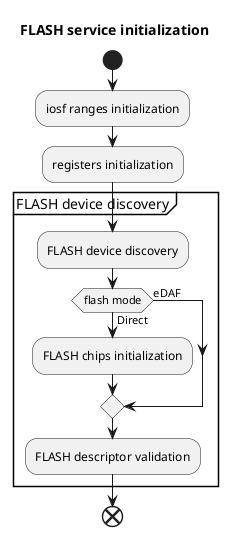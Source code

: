 @startuml
title FLASH service initialization
start
:iosf ranges initialization;
:registers initialization;
partition "FLASH device discovery" {
:FLASH device discovery;
if (flash mode) then (Direct)
    :FLASH chips initialization;
else (eDAF)

endif
:FLASH descriptor validation;
}
end

@enduml